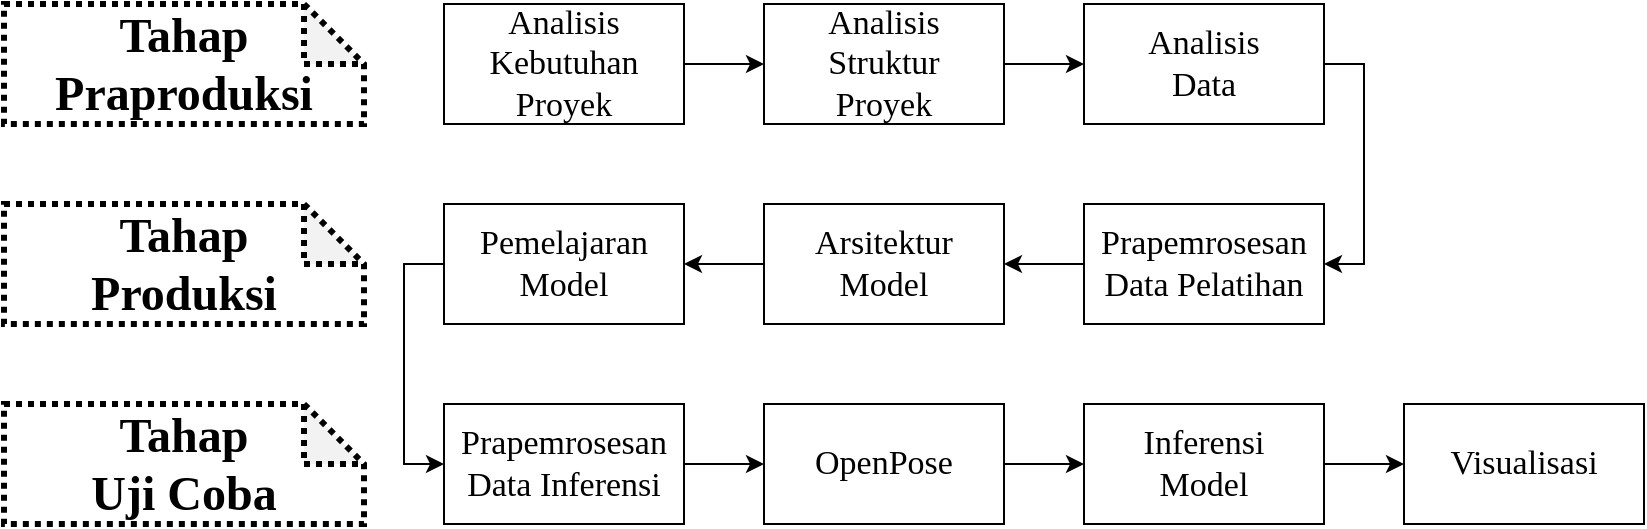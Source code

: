 <mxfile version="13.1.13" type="device"><diagram id="07c3HhvPyVagcwEuHQEQ" name="Page-1"><mxGraphModel dx="2272" dy="755" grid="1" gridSize="10" guides="1" tooltips="1" connect="1" arrows="1" fold="1" page="1" pageScale="1" pageWidth="850" pageHeight="1100" math="0" shadow="0"><root><mxCell id="0"/><mxCell id="1" parent="0"/><mxCell id="gujAvroKd2A3MsYbbKo8-11" style="edgeStyle=orthogonalEdgeStyle;rounded=0;orthogonalLoop=1;jettySize=auto;html=1;entryX=0;entryY=0.5;entryDx=0;entryDy=0;fontFamily=Times New Roman;fontSize=17;" parent="1" source="gujAvroKd2A3MsYbbKo8-1" target="gujAvroKd2A3MsYbbKo8-2" edge="1"><mxGeometry relative="1" as="geometry"/></mxCell><mxCell id="gujAvroKd2A3MsYbbKo8-1" value="Analisis Kebutuhan Proyek" style="rounded=0;whiteSpace=wrap;html=1;fontFamily=Times New Roman;fontSize=17;fontStyle=0" parent="1" vertex="1"><mxGeometry y="10" width="120" height="60" as="geometry"/></mxCell><mxCell id="gujAvroKd2A3MsYbbKo8-12" style="edgeStyle=orthogonalEdgeStyle;rounded=0;orthogonalLoop=1;jettySize=auto;html=1;fontFamily=Times New Roman;fontSize=17;" parent="1" source="gujAvroKd2A3MsYbbKo8-2" target="gujAvroKd2A3MsYbbKo8-3" edge="1"><mxGeometry relative="1" as="geometry"/></mxCell><mxCell id="gujAvroKd2A3MsYbbKo8-2" value="&lt;div&gt;Analisis&lt;/div&gt;&lt;div&gt;Struktur&lt;/div&gt;&lt;div&gt;Proyek&lt;/div&gt;" style="rounded=0;whiteSpace=wrap;html=1;fontFamily=Times New Roman;fontSize=17;fontStyle=0" parent="1" vertex="1"><mxGeometry x="160" y="10" width="120" height="60" as="geometry"/></mxCell><mxCell id="gujAvroKd2A3MsYbbKo8-13" style="edgeStyle=orthogonalEdgeStyle;rounded=0;orthogonalLoop=1;jettySize=auto;html=1;entryX=1;entryY=0.5;entryDx=0;entryDy=0;fontFamily=Times New Roman;fontSize=17;" parent="1" source="gujAvroKd2A3MsYbbKo8-3" target="gujAvroKd2A3MsYbbKo8-4" edge="1"><mxGeometry relative="1" as="geometry"><Array as="points"><mxPoint x="460" y="40"/><mxPoint x="460" y="140"/></Array></mxGeometry></mxCell><mxCell id="gujAvroKd2A3MsYbbKo8-3" value="&lt;div&gt;Analisis&lt;/div&gt;&lt;div&gt;Data&lt;/div&gt;" style="rounded=0;whiteSpace=wrap;html=1;fontFamily=Times New Roman;fontSize=17;fontStyle=0" parent="1" vertex="1"><mxGeometry x="320" y="10" width="120" height="60" as="geometry"/></mxCell><mxCell id="gujAvroKd2A3MsYbbKo8-14" style="edgeStyle=orthogonalEdgeStyle;rounded=0;orthogonalLoop=1;jettySize=auto;html=1;entryX=1;entryY=0.5;entryDx=0;entryDy=0;fontFamily=Times New Roman;fontSize=17;" parent="1" source="gujAvroKd2A3MsYbbKo8-4" target="gujAvroKd2A3MsYbbKo8-5" edge="1"><mxGeometry relative="1" as="geometry"/></mxCell><mxCell id="gujAvroKd2A3MsYbbKo8-4" value="Prapemrosesan Data Pelatihan" style="rounded=0;whiteSpace=wrap;html=1;fontFamily=Times New Roman;fontSize=17;fontStyle=0" parent="1" vertex="1"><mxGeometry x="320" y="110" width="120" height="60" as="geometry"/></mxCell><mxCell id="gujAvroKd2A3MsYbbKo8-15" style="edgeStyle=orthogonalEdgeStyle;rounded=0;orthogonalLoop=1;jettySize=auto;html=1;fontFamily=Times New Roman;fontSize=17;" parent="1" source="gujAvroKd2A3MsYbbKo8-5" target="gujAvroKd2A3MsYbbKo8-6" edge="1"><mxGeometry relative="1" as="geometry"/></mxCell><mxCell id="gujAvroKd2A3MsYbbKo8-5" value="&lt;div&gt;Arsitektur&lt;/div&gt;&lt;div&gt;Model&lt;/div&gt;" style="rounded=0;whiteSpace=wrap;html=1;fontFamily=Times New Roman;fontSize=17;fontStyle=0" parent="1" vertex="1"><mxGeometry x="160" y="110" width="120" height="60" as="geometry"/></mxCell><mxCell id="gujAvroKd2A3MsYbbKo8-16" style="edgeStyle=orthogonalEdgeStyle;rounded=0;orthogonalLoop=1;jettySize=auto;html=1;entryX=0;entryY=0.5;entryDx=0;entryDy=0;fontFamily=Times New Roman;fontSize=17;" parent="1" source="gujAvroKd2A3MsYbbKo8-6" target="gujAvroKd2A3MsYbbKo8-7" edge="1"><mxGeometry relative="1" as="geometry"><Array as="points"><mxPoint x="-20" y="140"/><mxPoint x="-20" y="240"/></Array></mxGeometry></mxCell><mxCell id="gujAvroKd2A3MsYbbKo8-6" value="&lt;div&gt;Pemelajaran&lt;/div&gt;&lt;div&gt;Model&lt;/div&gt;" style="rounded=0;whiteSpace=wrap;html=1;fontFamily=Times New Roman;fontSize=17;fontStyle=0" parent="1" vertex="1"><mxGeometry y="110" width="120" height="60" as="geometry"/></mxCell><mxCell id="gujAvroKd2A3MsYbbKo8-17" style="edgeStyle=orthogonalEdgeStyle;rounded=0;orthogonalLoop=1;jettySize=auto;html=1;entryX=0;entryY=0.5;entryDx=0;entryDy=0;fontFamily=Times New Roman;fontSize=17;" parent="1" source="gujAvroKd2A3MsYbbKo8-7" target="gujAvroKd2A3MsYbbKo8-8" edge="1"><mxGeometry relative="1" as="geometry"/></mxCell><mxCell id="gujAvroKd2A3MsYbbKo8-7" value="Prapemrosesan Data Inferensi" style="rounded=0;whiteSpace=wrap;html=1;fontFamily=Times New Roman;fontSize=17;fontStyle=0" parent="1" vertex="1"><mxGeometry y="210" width="120" height="60" as="geometry"/></mxCell><mxCell id="gujAvroKd2A3MsYbbKo8-18" style="edgeStyle=orthogonalEdgeStyle;rounded=0;orthogonalLoop=1;jettySize=auto;html=1;entryX=0;entryY=0.5;entryDx=0;entryDy=0;fontFamily=Times New Roman;fontSize=17;" parent="1" source="gujAvroKd2A3MsYbbKo8-8" target="gujAvroKd2A3MsYbbKo8-9" edge="1"><mxGeometry relative="1" as="geometry"/></mxCell><mxCell id="gujAvroKd2A3MsYbbKo8-8" value="OpenPose" style="rounded=0;whiteSpace=wrap;html=1;fontFamily=Times New Roman;fontSize=17;fontStyle=0" parent="1" vertex="1"><mxGeometry x="160" y="210" width="120" height="60" as="geometry"/></mxCell><mxCell id="gujAvroKd2A3MsYbbKo8-19" style="edgeStyle=orthogonalEdgeStyle;rounded=0;orthogonalLoop=1;jettySize=auto;html=1;entryX=0;entryY=0.5;entryDx=0;entryDy=0;fontFamily=Times New Roman;fontSize=17;" parent="1" source="gujAvroKd2A3MsYbbKo8-9" target="gujAvroKd2A3MsYbbKo8-10" edge="1"><mxGeometry relative="1" as="geometry"/></mxCell><mxCell id="gujAvroKd2A3MsYbbKo8-9" value="&lt;div&gt;Inferensi&lt;/div&gt;&lt;div&gt;Model&lt;/div&gt;" style="rounded=0;whiteSpace=wrap;html=1;fontFamily=Times New Roman;fontSize=17;fontStyle=0" parent="1" vertex="1"><mxGeometry x="320" y="210" width="120" height="60" as="geometry"/></mxCell><mxCell id="gujAvroKd2A3MsYbbKo8-10" value="Visualisasi" style="rounded=0;whiteSpace=wrap;html=1;fontFamily=Times New Roman;fontSize=17;fontStyle=0" parent="1" vertex="1"><mxGeometry x="480" y="210" width="120" height="60" as="geometry"/></mxCell><mxCell id="gujAvroKd2A3MsYbbKo8-20" value="&lt;div style=&quot;font-size: 24px;&quot;&gt;Tahap&lt;/div&gt;&lt;div style=&quot;font-size: 24px;&quot;&gt;Praproduksi&lt;/div&gt;" style="shape=note;whiteSpace=wrap;html=1;backgroundOutline=1;darkOpacity=0.05;fontFamily=Times New Roman;fontSize=24;fontStyle=1;dashed=1;dashPattern=1 1;strokeWidth=3;perimeterSpacing=4;" parent="1" vertex="1"><mxGeometry x="-220" y="10" width="180" height="60" as="geometry"/></mxCell><mxCell id="gujAvroKd2A3MsYbbKo8-21" value="&lt;div style=&quot;font-size: 24px;&quot;&gt;Tahap&lt;/div&gt;&lt;div style=&quot;font-size: 24px;&quot;&gt;Produksi&lt;/div&gt;" style="shape=note;whiteSpace=wrap;html=1;backgroundOutline=1;darkOpacity=0.05;fontFamily=Times New Roman;fontSize=24;fontStyle=1;dashed=1;dashPattern=1 1;strokeWidth=3;perimeterSpacing=4;" parent="1" vertex="1"><mxGeometry x="-220" y="110" width="180" height="60" as="geometry"/></mxCell><mxCell id="gujAvroKd2A3MsYbbKo8-22" value="&lt;div style=&quot;font-size: 24px;&quot;&gt;Tahap&lt;/div&gt;&lt;div style=&quot;font-size: 24px;&quot;&gt;Uji Coba&lt;/div&gt;" style="shape=note;whiteSpace=wrap;html=1;backgroundOutline=1;darkOpacity=0.05;fontFamily=Times New Roman;fontSize=24;fontStyle=1;dashed=1;dashPattern=1 1;strokeWidth=3;perimeterSpacing=4;" parent="1" vertex="1"><mxGeometry x="-220" y="210" width="180" height="60" as="geometry"/></mxCell></root></mxGraphModel></diagram></mxfile>